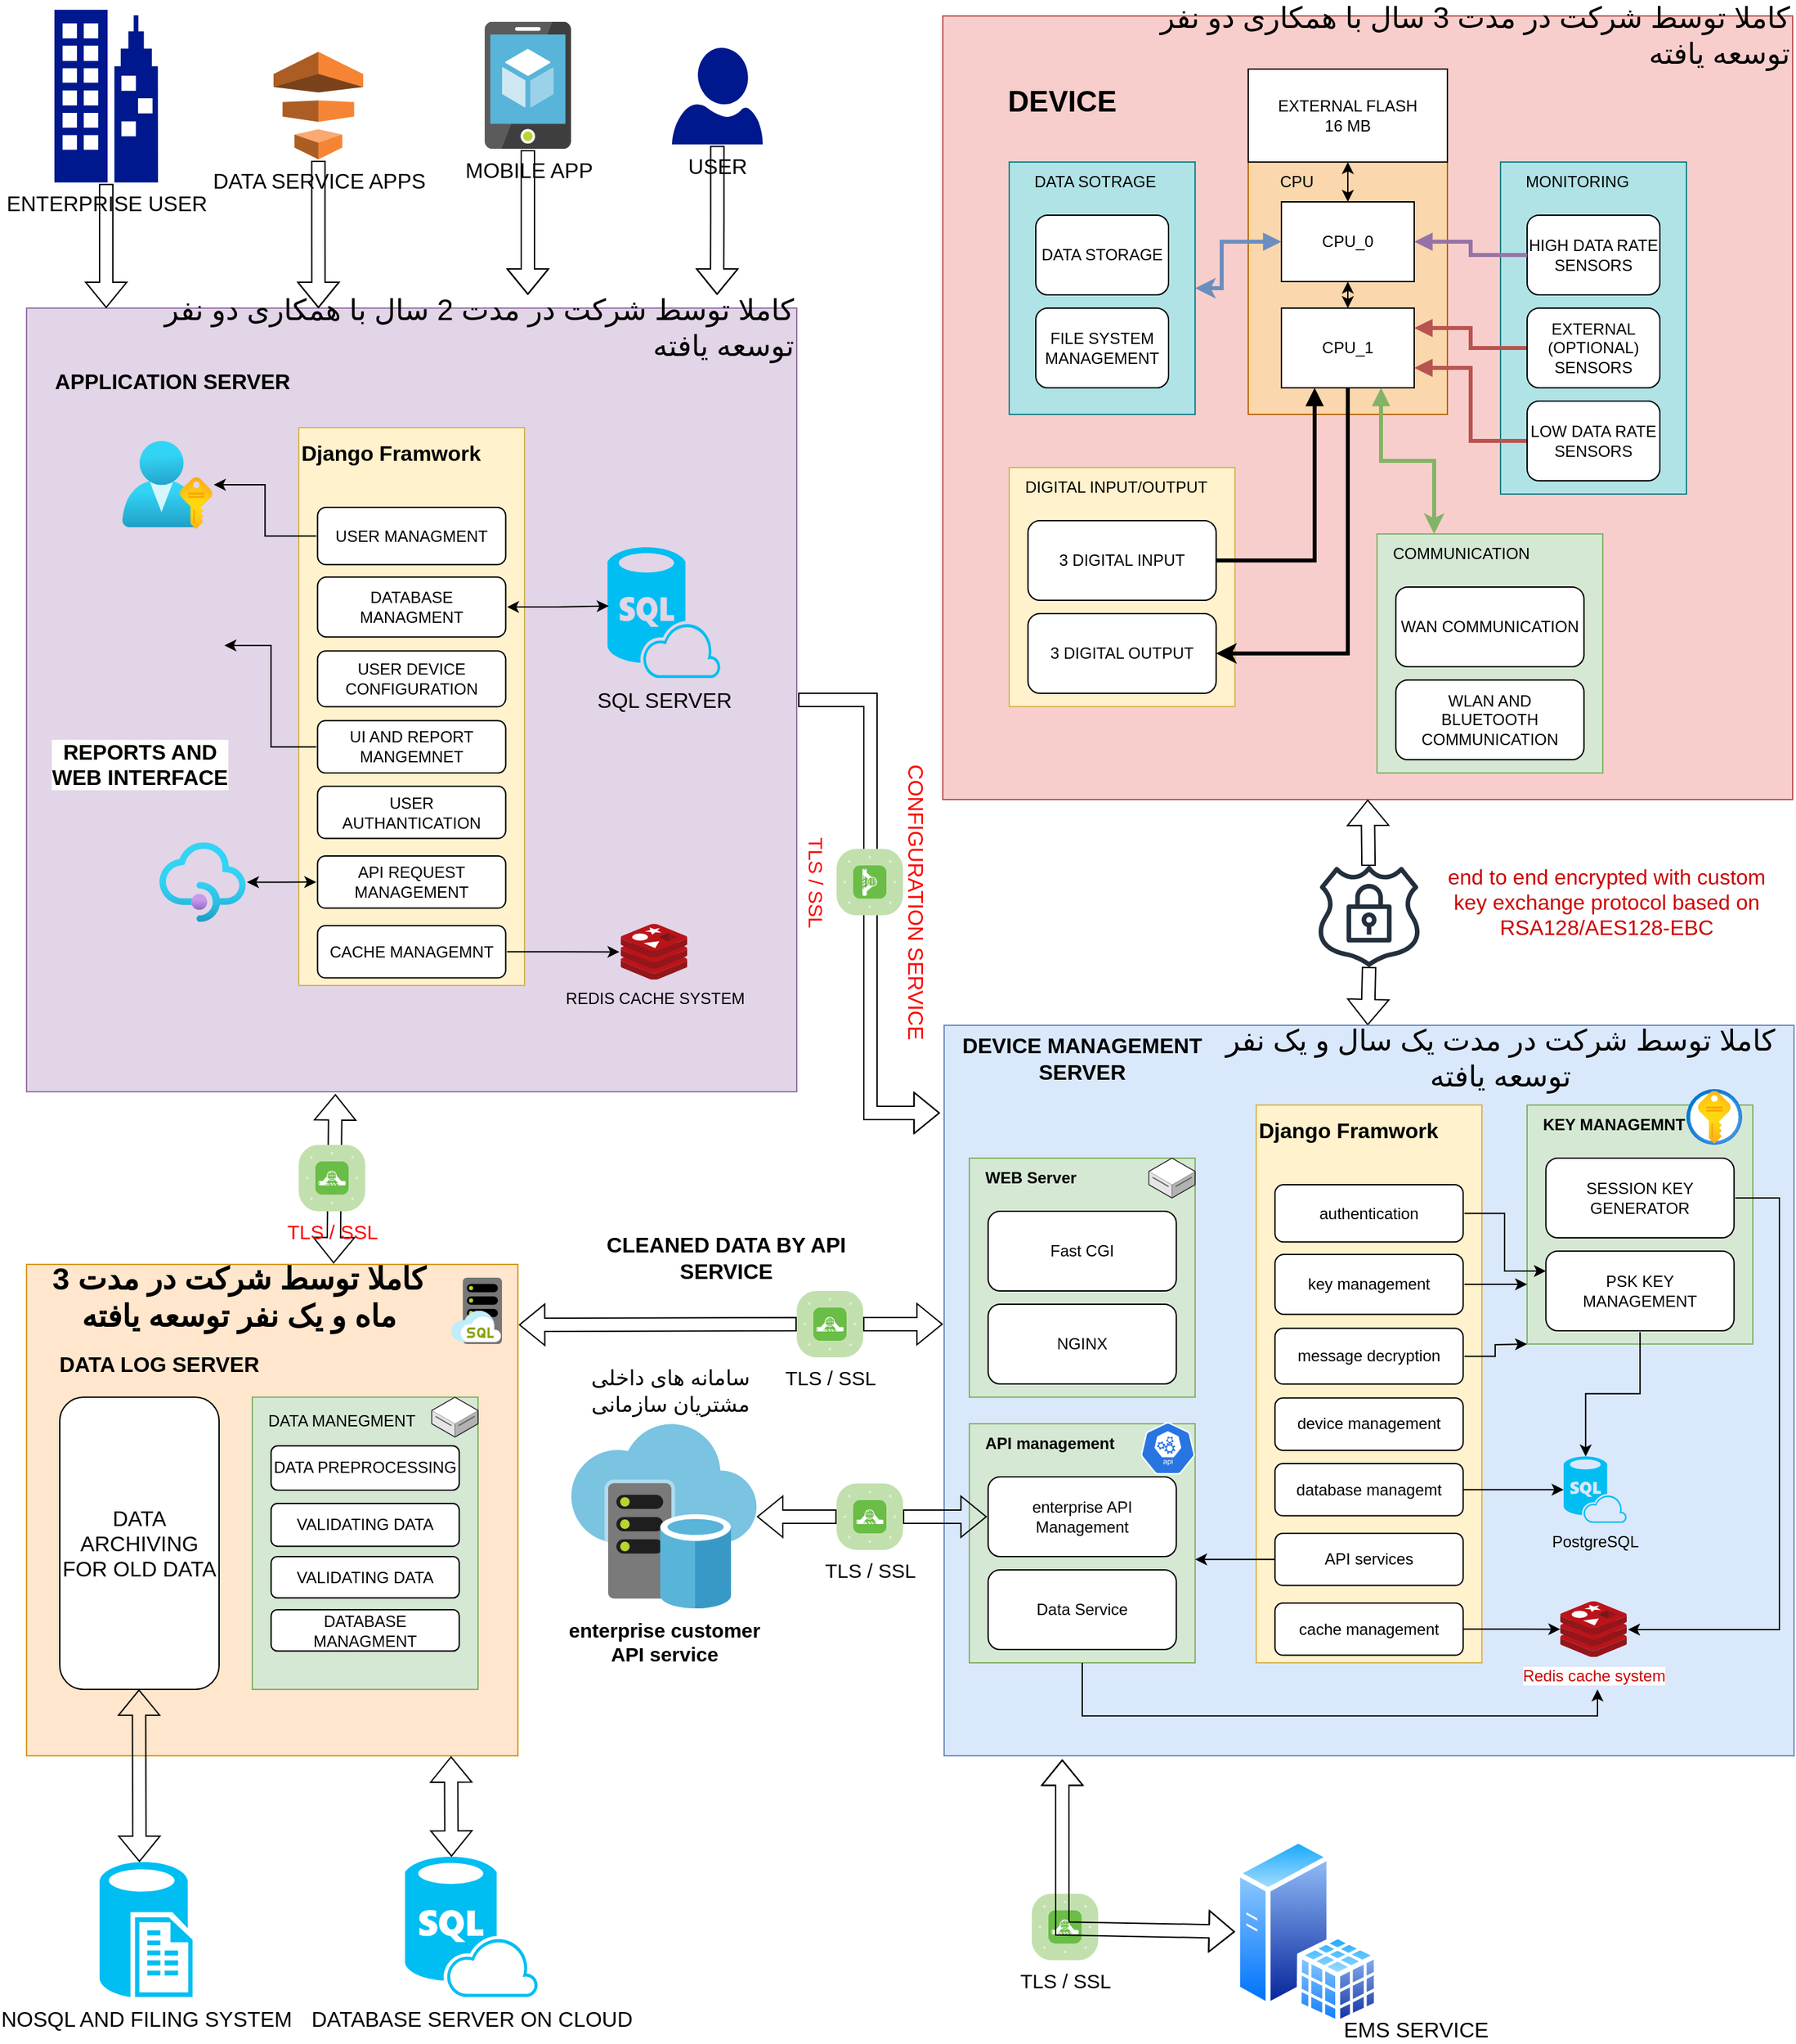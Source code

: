 <mxfile version="20.2.8" type="github">
  <diagram id="DA9injmPz5gYIz-tdfSx" name="hardweare_overall_diagram">
    <mxGraphModel dx="2026" dy="630" grid="1" gridSize="10" guides="1" tooltips="1" connect="1" arrows="1" fold="1" page="1" pageScale="1" pageWidth="850" pageHeight="1100" math="0" shadow="0">
      <root>
        <mxCell id="0" />
        <mxCell id="1" parent="0" />
        <mxCell id="OmCJdY4qoT6l-CiM3UKr-3" value="" style="rounded=0;whiteSpace=wrap;html=1;fillColor=#f8cecc;strokeColor=#b85450;" parent="1" vertex="1">
          <mxGeometry x="120" y="150" width="640" height="590" as="geometry" />
        </mxCell>
        <mxCell id="H9R15JqGRCV7nAU2df1A-18" value="" style="group;fillColor=#d5e8d4;strokeColor=#82b366;" parent="1" vertex="1" connectable="0">
          <mxGeometry x="447" y="540" width="170" height="180" as="geometry" />
        </mxCell>
        <mxCell id="H9R15JqGRCV7nAU2df1A-19" value="" style="rounded=0;whiteSpace=wrap;html=1;fillColor=#d5e8d4;strokeColor=#82b366;" parent="H9R15JqGRCV7nAU2df1A-18" vertex="1">
          <mxGeometry width="170" height="180" as="geometry" />
        </mxCell>
        <mxCell id="H9R15JqGRCV7nAU2df1A-20" value="&lt;div&gt;WLAN AND &lt;br&gt;&lt;/div&gt;&lt;div&gt;BLUETOOTH&lt;/div&gt;&lt;div&gt;COMMUNICATION&lt;br&gt;&lt;/div&gt;" style="rounded=1;whiteSpace=wrap;html=1;" parent="H9R15JqGRCV7nAU2df1A-18" vertex="1">
          <mxGeometry x="14.167" y="110" width="141.667" height="60" as="geometry" />
        </mxCell>
        <mxCell id="H9R15JqGRCV7nAU2df1A-21" value="WAN COMMUNICATION" style="rounded=1;whiteSpace=wrap;html=1;" parent="H9R15JqGRCV7nAU2df1A-18" vertex="1">
          <mxGeometry x="14.167" y="40" width="141.667" height="60" as="geometry" />
        </mxCell>
        <mxCell id="H9R15JqGRCV7nAU2df1A-22" value="COMMUNICATION" style="text;html=1;strokeColor=none;fillColor=none;align=left;verticalAlign=middle;whiteSpace=wrap;rounded=0;" parent="H9R15JqGRCV7nAU2df1A-18" vertex="1">
          <mxGeometry x="9.917" width="85" height="30" as="geometry" />
        </mxCell>
        <mxCell id="H9R15JqGRCV7nAU2df1A-2" value="" style="rounded=0;whiteSpace=wrap;html=1;fillColor=#fad7ac;strokeColor=#b46504;" parent="1" vertex="1">
          <mxGeometry x="350" y="260" width="150" height="190" as="geometry" />
        </mxCell>
        <mxCell id="H9R15JqGRCV7nAU2df1A-3" value="CPU_1" style="rounded=0;whiteSpace=wrap;html=1;" parent="1" vertex="1">
          <mxGeometry x="375" y="370" width="100" height="60" as="geometry" />
        </mxCell>
        <mxCell id="H9R15JqGRCV7nAU2df1A-50" style="edgeStyle=orthogonalEdgeStyle;rounded=0;orthogonalLoop=1;jettySize=auto;html=1;exitX=0.5;exitY=1;exitDx=0;exitDy=0;entryX=0.5;entryY=0;entryDx=0;entryDy=0;startArrow=classic;startFill=1;endArrow=classic;endFill=1;strokeWidth=1;" parent="1" source="H9R15JqGRCV7nAU2df1A-4" target="H9R15JqGRCV7nAU2df1A-3" edge="1">
          <mxGeometry relative="1" as="geometry" />
        </mxCell>
        <mxCell id="H9R15JqGRCV7nAU2df1A-4" value="CPU_0" style="rounded=0;whiteSpace=wrap;html=1;" parent="1" vertex="1">
          <mxGeometry x="375" y="290" width="100" height="60" as="geometry" />
        </mxCell>
        <mxCell id="H9R15JqGRCV7nAU2df1A-5" style="edgeStyle=orthogonalEdgeStyle;rounded=0;orthogonalLoop=1;jettySize=auto;html=1;exitX=0.5;exitY=1;exitDx=0;exitDy=0;" parent="1" source="H9R15JqGRCV7nAU2df1A-2" target="H9R15JqGRCV7nAU2df1A-2" edge="1">
          <mxGeometry relative="1" as="geometry" />
        </mxCell>
        <mxCell id="H9R15JqGRCV7nAU2df1A-6" style="edgeStyle=orthogonalEdgeStyle;rounded=0;orthogonalLoop=1;jettySize=auto;html=1;exitX=0.5;exitY=1;exitDx=0;exitDy=0;" parent="1" source="H9R15JqGRCV7nAU2df1A-2" target="H9R15JqGRCV7nAU2df1A-2" edge="1">
          <mxGeometry relative="1" as="geometry" />
        </mxCell>
        <mxCell id="H9R15JqGRCV7nAU2df1A-9" value="&lt;div align=&quot;left&quot;&gt;CPU&lt;/div&gt;" style="text;html=1;strokeColor=none;fillColor=none;align=left;verticalAlign=middle;whiteSpace=wrap;rounded=0;" parent="1" vertex="1">
          <mxGeometry x="372" y="260" width="60" height="30" as="geometry" />
        </mxCell>
        <mxCell id="H9R15JqGRCV7nAU2df1A-24" style="edgeStyle=orthogonalEdgeStyle;rounded=0;orthogonalLoop=1;jettySize=auto;html=1;entryX=0.75;entryY=1;entryDx=0;entryDy=0;fillColor=#d5e8d4;strokeColor=#82b366;endArrow=block;endFill=1;strokeWidth=3;startArrow=classic;startFill=1;" parent="1" source="H9R15JqGRCV7nAU2df1A-19" target="H9R15JqGRCV7nAU2df1A-3" edge="1">
          <mxGeometry relative="1" as="geometry">
            <Array as="points">
              <mxPoint x="490" y="485" />
              <mxPoint x="450" y="485" />
            </Array>
          </mxGeometry>
        </mxCell>
        <mxCell id="H9R15JqGRCV7nAU2df1A-10" value="" style="rounded=0;whiteSpace=wrap;html=1;fillColor=#b0e3e6;strokeColor=#0e8088;" parent="1" vertex="1">
          <mxGeometry x="540" y="260" width="140" height="250" as="geometry" />
        </mxCell>
        <mxCell id="H9R15JqGRCV7nAU2df1A-35" style="edgeStyle=orthogonalEdgeStyle;rounded=0;orthogonalLoop=1;jettySize=auto;html=1;exitX=0;exitY=0.5;exitDx=0;exitDy=0;entryX=1;entryY=0.75;entryDx=0;entryDy=0;endArrow=block;endFill=1;strokeWidth=3;fillColor=#f8cecc;strokeColor=#b85450;" parent="1" source="H9R15JqGRCV7nAU2df1A-11" target="H9R15JqGRCV7nAU2df1A-3" edge="1">
          <mxGeometry relative="1" as="geometry" />
        </mxCell>
        <mxCell id="H9R15JqGRCV7nAU2df1A-11" value="&lt;div&gt;LOW DATA RATE&lt;/div&gt;&lt;div&gt;SENSORS&lt;br&gt;&lt;/div&gt;" style="rounded=1;whiteSpace=wrap;html=1;" parent="1" vertex="1">
          <mxGeometry x="560" y="440" width="100" height="60" as="geometry" />
        </mxCell>
        <mxCell id="H9R15JqGRCV7nAU2df1A-12" value="&lt;div&gt;HIGH DATA RATE &lt;br&gt;&lt;/div&gt;&lt;div&gt;SENSORS&lt;br&gt;&lt;/div&gt;" style="rounded=1;whiteSpace=wrap;html=1;" parent="1" vertex="1">
          <mxGeometry x="560" y="300" width="100" height="60" as="geometry" />
        </mxCell>
        <mxCell id="H9R15JqGRCV7nAU2df1A-13" value="&lt;div align=&quot;left&quot;&gt;MONITORING&lt;/div&gt;" style="text;html=1;strokeColor=none;fillColor=none;align=left;verticalAlign=middle;whiteSpace=wrap;rounded=0;" parent="1" vertex="1">
          <mxGeometry x="557" y="260" width="60" height="30" as="geometry" />
        </mxCell>
        <mxCell id="H9R15JqGRCV7nAU2df1A-14" style="edgeStyle=orthogonalEdgeStyle;rounded=0;orthogonalLoop=1;jettySize=auto;html=1;exitX=0;exitY=0.5;exitDx=0;exitDy=0;entryX=1;entryY=0.5;entryDx=0;entryDy=0;fillColor=#e1d5e7;strokeColor=#9673a6;endArrow=block;endFill=1;strokeWidth=3;" parent="1" source="H9R15JqGRCV7nAU2df1A-12" target="H9R15JqGRCV7nAU2df1A-4" edge="1">
          <mxGeometry relative="1" as="geometry" />
        </mxCell>
        <mxCell id="H9R15JqGRCV7nAU2df1A-32" style="edgeStyle=orthogonalEdgeStyle;rounded=0;orthogonalLoop=1;jettySize=auto;html=1;entryX=0;entryY=0.5;entryDx=0;entryDy=0;endArrow=block;endFill=1;strokeWidth=3;fillColor=#dae8fc;strokeColor=#6c8ebf;startArrow=classic;startFill=1;" parent="1" source="H9R15JqGRCV7nAU2df1A-28" target="H9R15JqGRCV7nAU2df1A-4" edge="1">
          <mxGeometry relative="1" as="geometry">
            <Array as="points">
              <mxPoint x="330" y="355" />
              <mxPoint x="330" y="320" />
            </Array>
          </mxGeometry>
        </mxCell>
        <mxCell id="H9R15JqGRCV7nAU2df1A-28" value="" style="rounded=0;whiteSpace=wrap;html=1;fillColor=#b0e3e6;strokeColor=#0e8088;" parent="1" vertex="1">
          <mxGeometry x="170" y="260" width="140" height="190" as="geometry" />
        </mxCell>
        <mxCell id="H9R15JqGRCV7nAU2df1A-29" value="FILE SYSTEM MANAGEMENT" style="rounded=1;whiteSpace=wrap;html=1;" parent="1" vertex="1">
          <mxGeometry x="190" y="370" width="100" height="60" as="geometry" />
        </mxCell>
        <mxCell id="H9R15JqGRCV7nAU2df1A-30" value="DATA STORAGE" style="rounded=1;whiteSpace=wrap;html=1;" parent="1" vertex="1">
          <mxGeometry x="190" y="300" width="100" height="60" as="geometry" />
        </mxCell>
        <mxCell id="H9R15JqGRCV7nAU2df1A-31" value="&lt;div align=&quot;left&quot;&gt;DATA SOTRAGE&lt;br&gt;&lt;/div&gt;" style="text;html=1;strokeColor=none;fillColor=none;align=left;verticalAlign=middle;whiteSpace=wrap;rounded=0;" parent="1" vertex="1">
          <mxGeometry x="187" y="260" width="103" height="30" as="geometry" />
        </mxCell>
        <mxCell id="H9R15JqGRCV7nAU2df1A-36" style="edgeStyle=orthogonalEdgeStyle;rounded=0;orthogonalLoop=1;jettySize=auto;html=1;exitX=0;exitY=0.5;exitDx=0;exitDy=0;entryX=1;entryY=0.25;entryDx=0;entryDy=0;endArrow=block;endFill=1;strokeWidth=3;fillColor=#f8cecc;strokeColor=#b85450;" parent="1" source="H9R15JqGRCV7nAU2df1A-33" target="H9R15JqGRCV7nAU2df1A-3" edge="1">
          <mxGeometry relative="1" as="geometry" />
        </mxCell>
        <mxCell id="H9R15JqGRCV7nAU2df1A-33" value="&lt;div&gt;EXTERNAL&lt;/div&gt;&lt;div&gt;(OPTIONAL)&lt;/div&gt;&lt;div&gt;SENSORS&lt;br&gt;&lt;/div&gt;" style="rounded=1;whiteSpace=wrap;html=1;" parent="1" vertex="1">
          <mxGeometry x="560" y="370" width="100" height="60" as="geometry" />
        </mxCell>
        <mxCell id="H9R15JqGRCV7nAU2df1A-41" value="" style="group;fillColor=#d5e8d4;strokeColor=#82b366;" parent="1" vertex="1" connectable="0">
          <mxGeometry x="170" y="490" width="170" height="180" as="geometry" />
        </mxCell>
        <mxCell id="H9R15JqGRCV7nAU2df1A-42" value="" style="rounded=0;whiteSpace=wrap;html=1;fillColor=#fff2cc;strokeColor=#d6b656;" parent="H9R15JqGRCV7nAU2df1A-41" vertex="1">
          <mxGeometry width="170" height="180" as="geometry" />
        </mxCell>
        <mxCell id="H9R15JqGRCV7nAU2df1A-43" value="3 DIGITAL OUTPUT" style="rounded=1;whiteSpace=wrap;html=1;" parent="H9R15JqGRCV7nAU2df1A-41" vertex="1">
          <mxGeometry x="14.167" y="110" width="141.667" height="60" as="geometry" />
        </mxCell>
        <mxCell id="H9R15JqGRCV7nAU2df1A-44" value="3 DIGITAL INPUT" style="rounded=1;whiteSpace=wrap;html=1;" parent="H9R15JqGRCV7nAU2df1A-41" vertex="1">
          <mxGeometry x="14.167" y="40" width="141.667" height="60" as="geometry" />
        </mxCell>
        <mxCell id="H9R15JqGRCV7nAU2df1A-45" value="DIGITAL INPUT/OUTPUT" style="text;html=1;strokeColor=none;fillColor=none;align=left;verticalAlign=middle;whiteSpace=wrap;rounded=0;" parent="H9R15JqGRCV7nAU2df1A-41" vertex="1">
          <mxGeometry x="9.92" width="150.08" height="30" as="geometry" />
        </mxCell>
        <mxCell id="H9R15JqGRCV7nAU2df1A-47" style="edgeStyle=orthogonalEdgeStyle;rounded=0;orthogonalLoop=1;jettySize=auto;html=1;exitX=1;exitY=0.5;exitDx=0;exitDy=0;entryX=0.25;entryY=1;entryDx=0;entryDy=0;startArrow=none;startFill=0;endArrow=block;endFill=1;strokeWidth=3;" parent="1" source="H9R15JqGRCV7nAU2df1A-44" target="H9R15JqGRCV7nAU2df1A-3" edge="1">
          <mxGeometry relative="1" as="geometry" />
        </mxCell>
        <mxCell id="H9R15JqGRCV7nAU2df1A-49" style="edgeStyle=orthogonalEdgeStyle;rounded=0;orthogonalLoop=1;jettySize=auto;html=1;startArrow=classic;startFill=1;endArrow=none;endFill=0;strokeWidth=3;" parent="1" source="H9R15JqGRCV7nAU2df1A-43" target="H9R15JqGRCV7nAU2df1A-3" edge="1">
          <mxGeometry relative="1" as="geometry" />
        </mxCell>
        <mxCell id="OmCJdY4qoT6l-CiM3UKr-1" value="&lt;div&gt;EXTERNAL FLASH&lt;/div&gt;&lt;div&gt;16 MB&lt;br&gt;&lt;/div&gt;" style="rounded=0;whiteSpace=wrap;html=1;" parent="1" vertex="1">
          <mxGeometry x="350" y="190" width="150" height="70" as="geometry" />
        </mxCell>
        <mxCell id="OmCJdY4qoT6l-CiM3UKr-2" value="" style="endArrow=classic;startArrow=classic;html=1;rounded=0;" parent="1" source="H9R15JqGRCV7nAU2df1A-4" target="OmCJdY4qoT6l-CiM3UKr-1" edge="1">
          <mxGeometry width="50" height="50" relative="1" as="geometry">
            <mxPoint x="400" y="380" as="sourcePoint" />
            <mxPoint x="450" y="330" as="targetPoint" />
          </mxGeometry>
        </mxCell>
        <mxCell id="OmCJdY4qoT6l-CiM3UKr-4" value="&lt;font style=&quot;font-size: 22px;&quot;&gt;&lt;b&gt;DEVICE&lt;/b&gt;&lt;/font&gt;" style="text;html=1;strokeColor=none;fillColor=none;align=center;verticalAlign=middle;whiteSpace=wrap;rounded=0;" parent="1" vertex="1">
          <mxGeometry x="180" y="200" width="60" height="30" as="geometry" />
        </mxCell>
        <mxCell id="OmCJdY4qoT6l-CiM3UKr-5" value="&lt;div align=&quot;right&quot;&gt;کاملا توسط شرکت در مدت 3 سال با همکاری دو نفر توسعه یافته&lt;br&gt;&lt;/div&gt;" style="text;html=1;strokeColor=none;fillColor=none;align=right;verticalAlign=middle;whiteSpace=wrap;rounded=0;fontSize=22;" parent="1" vertex="1">
          <mxGeometry x="220" y="150" width="540" height="30" as="geometry" />
        </mxCell>
        <mxCell id="xMOrm1WXgKgzaWiG3uET-1" value="" style="shape=flexArrow;endArrow=classic;startArrow=none;html=1;rounded=0;entryX=0.5;entryY=1;entryDx=0;entryDy=0;" edge="1" parent="1" source="xMOrm1WXgKgzaWiG3uET-2" target="OmCJdY4qoT6l-CiM3UKr-3">
          <mxGeometry width="100" height="100" relative="1" as="geometry">
            <mxPoint x="440" y="880" as="sourcePoint" />
            <mxPoint x="500" y="740" as="targetPoint" />
          </mxGeometry>
        </mxCell>
        <mxCell id="xMOrm1WXgKgzaWiG3uET-2" value="" style="sketch=0;outlineConnect=0;fontColor=#232F3E;gradientColor=none;fillColor=#232F3D;strokeColor=none;dashed=0;verticalLabelPosition=bottom;verticalAlign=top;align=center;html=1;fontSize=12;fontStyle=0;aspect=fixed;pointerEvents=1;shape=mxgraph.aws4.ssl_padlock;" vertex="1" parent="1">
          <mxGeometry x="402" y="790" width="78" height="76" as="geometry" />
        </mxCell>
        <mxCell id="xMOrm1WXgKgzaWiG3uET-3" value="" style="shape=flexArrow;endArrow=none;startArrow=classic;html=1;rounded=0;entryX=0.5;entryY=1;entryDx=0;entryDy=0;" edge="1" parent="1" target="xMOrm1WXgKgzaWiG3uET-2">
          <mxGeometry width="100" height="100" relative="1" as="geometry">
            <mxPoint x="440" y="910" as="sourcePoint" />
            <mxPoint x="440" y="740" as="targetPoint" />
          </mxGeometry>
        </mxCell>
        <mxCell id="xMOrm1WXgKgzaWiG3uET-4" value="end to end encrypted with custom key exchange protocol based on RSA128/AES128-EBC" style="text;html=1;strokeColor=none;fillColor=none;align=center;verticalAlign=middle;whiteSpace=wrap;rounded=0;fontSize=16;fontColor=#CC0000;" vertex="1" parent="1">
          <mxGeometry x="490" y="802.15" width="260" height="30" as="geometry" />
        </mxCell>
        <mxCell id="xMOrm1WXgKgzaWiG3uET-6" value="cache redis" style="rounded=0;whiteSpace=wrap;html=1;fillColor=#dae8fc;strokeColor=#6c8ebf;" vertex="1" parent="1">
          <mxGeometry x="121" y="910" width="640" height="550" as="geometry" />
        </mxCell>
        <mxCell id="xMOrm1WXgKgzaWiG3uET-7" value="" style="group;fillColor=#d5e8d4;strokeColor=#82b366;" vertex="1" connectable="0" parent="1">
          <mxGeometry x="140" y="1010" width="170" height="180" as="geometry" />
        </mxCell>
        <mxCell id="xMOrm1WXgKgzaWiG3uET-9" value="NGINX" style="rounded=1;whiteSpace=wrap;html=1;" vertex="1" parent="xMOrm1WXgKgzaWiG3uET-7">
          <mxGeometry x="14.167" y="110" width="141.667" height="60" as="geometry" />
        </mxCell>
        <mxCell id="xMOrm1WXgKgzaWiG3uET-10" value="Fast CGI" style="rounded=1;whiteSpace=wrap;html=1;" vertex="1" parent="xMOrm1WXgKgzaWiG3uET-7">
          <mxGeometry x="14.167" y="40" width="141.667" height="60" as="geometry" />
        </mxCell>
        <mxCell id="xMOrm1WXgKgzaWiG3uET-11" value="&lt;div&gt;&lt;b&gt;WEB Server&lt;/b&gt;&lt;/div&gt;" style="text;html=1;strokeColor=none;fillColor=none;align=left;verticalAlign=middle;whiteSpace=wrap;rounded=0;" vertex="1" parent="xMOrm1WXgKgzaWiG3uET-7">
          <mxGeometry x="9.917" width="85" height="30" as="geometry" />
        </mxCell>
        <mxCell id="xMOrm1WXgKgzaWiG3uET-14" value="" style="verticalLabelPosition=bottom;html=1;verticalAlign=top;strokeWidth=1;align=center;outlineConnect=0;dashed=0;outlineConnect=0;shape=mxgraph.aws3d.dataServer;strokeColor=#5E5E5E;aspect=fixed;fontSize=12;fontColor=#CC0000;" vertex="1" parent="xMOrm1WXgKgzaWiG3uET-7">
          <mxGeometry x="135.19" width="34.81" height="30" as="geometry" />
        </mxCell>
        <mxCell id="xMOrm1WXgKgzaWiG3uET-18" value="" style="group;fillColor=#fff2cc;strokeColor=#d6b656;" vertex="1" connectable="0" parent="1">
          <mxGeometry x="356" y="970" width="170" height="420" as="geometry" />
        </mxCell>
        <mxCell id="xMOrm1WXgKgzaWiG3uET-19" value="message decryption" style="rounded=1;whiteSpace=wrap;html=1;" vertex="1" parent="xMOrm1WXgKgzaWiG3uET-18">
          <mxGeometry x="14.16" y="168.15" width="141.67" height="42" as="geometry" />
        </mxCell>
        <mxCell id="xMOrm1WXgKgzaWiG3uET-20" value="authentication " style="rounded=1;whiteSpace=wrap;html=1;" vertex="1" parent="xMOrm1WXgKgzaWiG3uET-18">
          <mxGeometry x="14.16" y="60" width="141.67" height="43.166" as="geometry" />
        </mxCell>
        <mxCell id="xMOrm1WXgKgzaWiG3uET-21" value="&lt;font style=&quot;font-size: 16px;&quot;&gt;&lt;b&gt;Django Framwork&lt;/b&gt;&lt;/font&gt;" style="text;html=1;strokeColor=none;fillColor=none;align=left;verticalAlign=middle;whiteSpace=wrap;rounded=0;" vertex="1" parent="xMOrm1WXgKgzaWiG3uET-18">
          <mxGeometry y="-16.33" width="150.08" height="70" as="geometry" />
        </mxCell>
        <mxCell id="xMOrm1WXgKgzaWiG3uET-23" value="" style="shape=image;html=1;verticalAlign=top;verticalLabelPosition=bottom;labelBackgroundColor=#ffffff;imageAspect=0;aspect=fixed;image=https://cdn2.iconfinder.com/data/icons/boxicons-logos/24/bxl-django-128.png;fontSize=12;fontColor=#CC0000;" vertex="1" parent="xMOrm1WXgKgzaWiG3uET-18">
          <mxGeometry x="140" y="4.667" width="28" height="28" as="geometry" />
        </mxCell>
        <mxCell id="xMOrm1WXgKgzaWiG3uET-24" value="key management" style="rounded=1;whiteSpace=wrap;html=1;" vertex="1" parent="xMOrm1WXgKgzaWiG3uET-18">
          <mxGeometry x="14.16" y="112.5" width="141.67" height="45.129" as="geometry" />
        </mxCell>
        <mxCell id="xMOrm1WXgKgzaWiG3uET-25" value="device management" style="rounded=1;whiteSpace=wrap;html=1;" vertex="1" parent="xMOrm1WXgKgzaWiG3uET-18">
          <mxGeometry x="14.16" y="220.65" width="141.67" height="39.291" as="geometry" />
        </mxCell>
        <mxCell id="xMOrm1WXgKgzaWiG3uET-26" value="database managemt" style="rounded=1;whiteSpace=wrap;html=1;" vertex="1" parent="xMOrm1WXgKgzaWiG3uET-18">
          <mxGeometry x="14.16" y="270" width="141.67" height="39.291" as="geometry" />
        </mxCell>
        <mxCell id="xMOrm1WXgKgzaWiG3uET-27" value="API services" style="rounded=1;whiteSpace=wrap;html=1;" vertex="1" parent="xMOrm1WXgKgzaWiG3uET-18">
          <mxGeometry x="14.16" y="322.5" width="141.67" height="39.291" as="geometry" />
        </mxCell>
        <mxCell id="xMOrm1WXgKgzaWiG3uET-28" value="cache management" style="rounded=1;whiteSpace=wrap;html=1;" vertex="1" parent="xMOrm1WXgKgzaWiG3uET-18">
          <mxGeometry x="14.16" y="375" width="141.67" height="39.291" as="geometry" />
        </mxCell>
        <mxCell id="xMOrm1WXgKgzaWiG3uET-29" value="&lt;span style=&quot;background-color: transparent;&quot;&gt;Redis cache system&lt;br&gt;&lt;/span&gt;" style="sketch=0;aspect=fixed;html=1;points=[];align=center;image;fontSize=12;image=img/lib/mscae/Cache_Redis_Product.svg;fontColor=#CC0000;" vertex="1" parent="1">
          <mxGeometry x="585" y="1343.65" width="50" height="42" as="geometry" />
        </mxCell>
        <mxCell id="xMOrm1WXgKgzaWiG3uET-30" style="edgeStyle=orthogonalEdgeStyle;rounded=0;orthogonalLoop=1;jettySize=auto;html=1;fontSize=12;fontColor=#000000;" edge="1" parent="1" source="xMOrm1WXgKgzaWiG3uET-28" target="xMOrm1WXgKgzaWiG3uET-29">
          <mxGeometry relative="1" as="geometry" />
        </mxCell>
        <mxCell id="xMOrm1WXgKgzaWiG3uET-31" value="PostgreSQL" style="verticalLabelPosition=bottom;html=1;verticalAlign=top;align=center;strokeColor=none;fillColor=#00BEF2;shape=mxgraph.azure.sql_database_sql_azure;labelBackgroundColor=none;fontSize=12;fontColor=#000000;" vertex="1" parent="1">
          <mxGeometry x="587.5" y="1234.65" width="47.5" height="50" as="geometry" />
        </mxCell>
        <mxCell id="xMOrm1WXgKgzaWiG3uET-32" style="edgeStyle=orthogonalEdgeStyle;rounded=0;orthogonalLoop=1;jettySize=auto;html=1;entryX=0;entryY=0.5;entryDx=0;entryDy=0;entryPerimeter=0;fontSize=12;fontColor=#000000;" edge="1" parent="1" source="xMOrm1WXgKgzaWiG3uET-26" target="xMOrm1WXgKgzaWiG3uET-31">
          <mxGeometry relative="1" as="geometry" />
        </mxCell>
        <mxCell id="xMOrm1WXgKgzaWiG3uET-33" value="" style="group;fillColor=#d5e8d4;strokeColor=#82b366;" vertex="1" connectable="0" parent="1">
          <mxGeometry x="140" y="1210" width="170" height="180" as="geometry" />
        </mxCell>
        <mxCell id="xMOrm1WXgKgzaWiG3uET-34" value="Data Service" style="rounded=1;whiteSpace=wrap;html=1;" vertex="1" parent="xMOrm1WXgKgzaWiG3uET-33">
          <mxGeometry x="14.167" y="110" width="141.667" height="60" as="geometry" />
        </mxCell>
        <mxCell id="xMOrm1WXgKgzaWiG3uET-35" value="enterprise API Management" style="rounded=1;whiteSpace=wrap;html=1;" vertex="1" parent="xMOrm1WXgKgzaWiG3uET-33">
          <mxGeometry x="14.167" y="40" width="141.667" height="60" as="geometry" />
        </mxCell>
        <mxCell id="xMOrm1WXgKgzaWiG3uET-36" value="&lt;b&gt;API management&lt;/b&gt;" style="text;html=1;strokeColor=none;fillColor=none;align=left;verticalAlign=middle;whiteSpace=wrap;rounded=0;" vertex="1" parent="xMOrm1WXgKgzaWiG3uET-33">
          <mxGeometry x="9.92" width="110.08" height="30" as="geometry" />
        </mxCell>
        <mxCell id="xMOrm1WXgKgzaWiG3uET-39" value="" style="sketch=0;html=1;dashed=0;whitespace=wrap;fillColor=#2875E2;strokeColor=#ffffff;points=[[0.005,0.63,0],[0.1,0.2,0],[0.9,0.2,0],[0.5,0,0],[0.995,0.63,0],[0.72,0.99,0],[0.5,1,0],[0.28,0.99,0]];shape=mxgraph.kubernetes.icon;prIcon=api;labelBackgroundColor=none;fontSize=12;fontColor=#000000;" vertex="1" parent="xMOrm1WXgKgzaWiG3uET-33">
          <mxGeometry x="129" y="-3" width="41" height="43" as="geometry" />
        </mxCell>
        <mxCell id="xMOrm1WXgKgzaWiG3uET-43" style="edgeStyle=orthogonalEdgeStyle;rounded=0;orthogonalLoop=1;jettySize=auto;html=1;fontSize=12;fontColor=#000000;" edge="1" parent="1" source="xMOrm1WXgKgzaWiG3uET-27">
          <mxGeometry relative="1" as="geometry">
            <mxPoint x="310" y="1312.145" as="targetPoint" />
          </mxGeometry>
        </mxCell>
        <mxCell id="xMOrm1WXgKgzaWiG3uET-44" value="&lt;div&gt;&lt;font style=&quot;font-size: 15px;&quot;&gt;&lt;b&gt;enterprise customer&lt;/b&gt;&lt;/font&gt;&lt;/div&gt;&lt;div&gt;&lt;font style=&quot;font-size: 15px;&quot;&gt;&lt;b&gt;API service&lt;br&gt;&lt;/b&gt;&lt;/font&gt;&lt;/div&gt;" style="sketch=0;aspect=fixed;html=1;points=[];align=center;image;fontSize=12;image=img/lib/mscae/Virtual_Datacenter.svg;labelBackgroundColor=none;fontColor=#000000;" vertex="1" parent="1">
          <mxGeometry x="-160" y="1210" width="140" height="140" as="geometry" />
        </mxCell>
        <mxCell id="xMOrm1WXgKgzaWiG3uET-45" style="edgeStyle=orthogonalEdgeStyle;rounded=0;orthogonalLoop=1;jettySize=auto;html=1;entryX=1;entryY=0.5;entryDx=0;entryDy=0;entryPerimeter=0;fontSize=15;fontColor=#000000;strokeColor=default;startArrow=none;startFill=1;targetPerimeterSpacing=1;shape=flexArrow;" edge="1" parent="1" source="xMOrm1WXgKgzaWiG3uET-46" target="xMOrm1WXgKgzaWiG3uET-44">
          <mxGeometry relative="1" as="geometry" />
        </mxCell>
        <mxCell id="xMOrm1WXgKgzaWiG3uET-46" value="TLS / SSL" style="verticalLabelPosition=bottom;sketch=0;html=1;fillColor=#6ABD46;strokeColor=#ffffff;verticalAlign=top;align=center;points=[[0.085,0.085,0],[0.915,0.085,0],[0.915,0.915,0],[0.085,0.915,0],[0.25,0,0],[0.5,0,0],[0.75,0,0],[1,0.25,0],[1,0.5,0],[1,0.75,0],[0.75,1,0],[0.5,1,0],[0.25,1,0],[0,0.75,0],[0,0.5,0],[0,0.25,0]];pointerEvents=1;shape=mxgraph.cisco_safe.compositeIcon;bgIcon=mxgraph.cisco_safe.architecture.generic_appliance;resIcon=mxgraph.cisco_safe.architecture.tls_appliance;labelBackgroundColor=none;fontSize=15;fontColor=#000000;" vertex="1" parent="1">
          <mxGeometry x="40" y="1255" width="50" height="50" as="geometry" />
        </mxCell>
        <mxCell id="xMOrm1WXgKgzaWiG3uET-47" value="" style="edgeStyle=orthogonalEdgeStyle;rounded=0;orthogonalLoop=1;jettySize=auto;html=1;entryX=1;entryY=0.5;entryDx=0;entryDy=0;entryPerimeter=0;fontSize=15;fontColor=#000000;strokeColor=default;startArrow=classic;startFill=1;sourcePerimeterSpacing=1;shape=flexArrow;endArrow=none;" edge="1" parent="1" source="xMOrm1WXgKgzaWiG3uET-35" target="xMOrm1WXgKgzaWiG3uET-46">
          <mxGeometry relative="1" as="geometry">
            <mxPoint x="153.167" y="1280" as="sourcePoint" />
            <mxPoint x="-20" y="1280" as="targetPoint" />
          </mxGeometry>
        </mxCell>
        <mxCell id="xMOrm1WXgKgzaWiG3uET-48" value="" style="group;fillColor=#d5e8d4;strokeColor=#82b366;" vertex="1" connectable="0" parent="1">
          <mxGeometry x="560" y="970" width="170" height="180" as="geometry" />
        </mxCell>
        <mxCell id="xMOrm1WXgKgzaWiG3uET-49" value="PSK KEY MANAGEMENT" style="rounded=1;whiteSpace=wrap;html=1;" vertex="1" parent="xMOrm1WXgKgzaWiG3uET-48">
          <mxGeometry x="14.167" y="110" width="141.667" height="60" as="geometry" />
        </mxCell>
        <mxCell id="xMOrm1WXgKgzaWiG3uET-50" value="SESSION KEY GENERATOR" style="rounded=1;whiteSpace=wrap;html=1;" vertex="1" parent="xMOrm1WXgKgzaWiG3uET-48">
          <mxGeometry x="14.167" y="40" width="141.667" height="60" as="geometry" />
        </mxCell>
        <mxCell id="xMOrm1WXgKgzaWiG3uET-51" value="&lt;font style=&quot;font-size: 12px;&quot;&gt;&lt;b&gt;KEY MANAGEMNT&lt;/b&gt;&lt;/font&gt;" style="text;html=1;strokeColor=none;fillColor=none;align=left;verticalAlign=middle;whiteSpace=wrap;rounded=0;" vertex="1" parent="xMOrm1WXgKgzaWiG3uET-48">
          <mxGeometry x="10" width="120" height="30" as="geometry" />
        </mxCell>
        <mxCell id="xMOrm1WXgKgzaWiG3uET-53" value="" style="aspect=fixed;html=1;points=[];align=center;image;fontSize=12;image=img/lib/azure2/security/Key_Vaults.svg;labelBackgroundColor=none;fontColor=#000000;" vertex="1" parent="xMOrm1WXgKgzaWiG3uET-48">
          <mxGeometry x="120" y="-12" width="42" height="42" as="geometry" />
        </mxCell>
        <mxCell id="xMOrm1WXgKgzaWiG3uET-54" style="edgeStyle=orthogonalEdgeStyle;rounded=0;orthogonalLoop=1;jettySize=auto;html=1;strokeColor=default;fontSize=15;fontColor=#000000;startArrow=none;startFill=0;sourcePerimeterSpacing=1;targetPerimeterSpacing=1;" edge="1" parent="1" source="xMOrm1WXgKgzaWiG3uET-24">
          <mxGeometry relative="1" as="geometry">
            <mxPoint x="560" y="1105" as="targetPoint" />
          </mxGeometry>
        </mxCell>
        <mxCell id="xMOrm1WXgKgzaWiG3uET-55" style="edgeStyle=orthogonalEdgeStyle;rounded=0;orthogonalLoop=1;jettySize=auto;html=1;entryX=0.35;entryY=0;entryDx=0;entryDy=0;entryPerimeter=0;strokeColor=default;fontSize=15;fontColor=#000000;startArrow=none;startFill=0;sourcePerimeterSpacing=1;targetPerimeterSpacing=1;" edge="1" parent="1" source="xMOrm1WXgKgzaWiG3uET-49" target="xMOrm1WXgKgzaWiG3uET-31">
          <mxGeometry relative="1" as="geometry" />
        </mxCell>
        <mxCell id="xMOrm1WXgKgzaWiG3uET-56" style="edgeStyle=orthogonalEdgeStyle;rounded=0;orthogonalLoop=1;jettySize=auto;html=1;strokeColor=default;fontSize=15;fontColor=#000000;startArrow=none;startFill=0;sourcePerimeterSpacing=1;targetPerimeterSpacing=1;" edge="1" parent="1" source="xMOrm1WXgKgzaWiG3uET-50" target="xMOrm1WXgKgzaWiG3uET-29">
          <mxGeometry relative="1" as="geometry">
            <Array as="points">
              <mxPoint x="750" y="1040" />
              <mxPoint x="750" y="1365" />
            </Array>
          </mxGeometry>
        </mxCell>
        <mxCell id="xMOrm1WXgKgzaWiG3uET-58" value="&lt;b&gt;&lt;font style=&quot;font-size: 16px;&quot;&gt;DEVICE MANAGEMENT SERVER&lt;/font&gt;&lt;/b&gt;" style="text;html=1;strokeColor=none;fillColor=none;align=center;verticalAlign=middle;whiteSpace=wrap;rounded=0;" vertex="1" parent="1">
          <mxGeometry x="125" y="920" width="200" height="30" as="geometry" />
        </mxCell>
        <mxCell id="xMOrm1WXgKgzaWiG3uET-59" value="کاملا توسط شرکت در مدت یک سال و یک نفر توسعه یافته " style="text;html=1;strokeColor=none;fillColor=none;align=center;verticalAlign=middle;whiteSpace=wrap;rounded=0;fontSize=22;" vertex="1" parent="1">
          <mxGeometry x="320" y="920" width="440" height="30" as="geometry" />
        </mxCell>
        <mxCell id="xMOrm1WXgKgzaWiG3uET-60" style="edgeStyle=orthogonalEdgeStyle;rounded=0;orthogonalLoop=1;jettySize=auto;html=1;strokeColor=default;fontSize=16;fontColor=#000000;startArrow=none;startFill=0;sourcePerimeterSpacing=1;targetPerimeterSpacing=1;" edge="1" parent="1">
          <mxGeometry relative="1" as="geometry">
            <mxPoint x="225" y="1390" as="sourcePoint" />
            <mxPoint x="613" y="1410" as="targetPoint" />
            <Array as="points">
              <mxPoint x="225" y="1430" />
              <mxPoint x="613" y="1430" />
            </Array>
          </mxGeometry>
        </mxCell>
        <mxCell id="xMOrm1WXgKgzaWiG3uET-61" value="سامانه های داخلی مشتریان سازمانی" style="text;html=1;strokeColor=none;fillColor=none;align=center;verticalAlign=middle;whiteSpace=wrap;rounded=0;labelBackgroundColor=none;fontSize=16;fontColor=#000000;" vertex="1" parent="1">
          <mxGeometry x="-150" y="1170" width="130" height="30" as="geometry" />
        </mxCell>
        <mxCell id="xMOrm1WXgKgzaWiG3uET-62" style="edgeStyle=orthogonalEdgeStyle;rounded=0;orthogonalLoop=1;jettySize=auto;html=1;entryX=0;entryY=0.25;entryDx=0;entryDy=0;strokeColor=default;fontSize=12;fontColor=#000000;startArrow=none;startFill=0;sourcePerimeterSpacing=1;targetPerimeterSpacing=1;" edge="1" parent="1" source="xMOrm1WXgKgzaWiG3uET-20" target="xMOrm1WXgKgzaWiG3uET-49">
          <mxGeometry relative="1" as="geometry" />
        </mxCell>
        <mxCell id="xMOrm1WXgKgzaWiG3uET-63" style="edgeStyle=orthogonalEdgeStyle;rounded=0;orthogonalLoop=1;jettySize=auto;html=1;strokeColor=default;fontSize=12;fontColor=#000000;startArrow=none;startFill=0;sourcePerimeterSpacing=1;targetPerimeterSpacing=1;" edge="1" parent="1" source="xMOrm1WXgKgzaWiG3uET-19">
          <mxGeometry relative="1" as="geometry">
            <mxPoint x="560" y="1150" as="targetPoint" />
          </mxGeometry>
        </mxCell>
        <mxCell id="xMOrm1WXgKgzaWiG3uET-125" style="edgeStyle=orthogonalEdgeStyle;rounded=0;orthogonalLoop=1;jettySize=auto;html=1;entryX=-0.005;entryY=0.12;entryDx=0;entryDy=0;entryPerimeter=0;strokeColor=default;fontSize=16;fontColor=#FF0000;startArrow=none;startFill=0;endArrow=classic;endFill=1;sourcePerimeterSpacing=1;targetPerimeterSpacing=1;shape=flexArrow;" edge="1" parent="1" source="xMOrm1WXgKgzaWiG3uET-64" target="xMOrm1WXgKgzaWiG3uET-6">
          <mxGeometry relative="1" as="geometry" />
        </mxCell>
        <mxCell id="xMOrm1WXgKgzaWiG3uET-64" value="" style="rounded=0;whiteSpace=wrap;html=1;fillColor=#e1d5e7;strokeColor=#9673a6;" vertex="1" parent="1">
          <mxGeometry x="-570" y="370" width="580" height="590" as="geometry" />
        </mxCell>
        <mxCell id="xMOrm1WXgKgzaWiG3uET-65" value="" style="group;fillColor=#fff2cc;strokeColor=#d6b656;" vertex="1" connectable="0" parent="1">
          <mxGeometry x="-365" y="460" width="170" height="420" as="geometry" />
        </mxCell>
        <mxCell id="xMOrm1WXgKgzaWiG3uET-66" value="USER DEVICE CONFIGURATION " style="rounded=1;whiteSpace=wrap;html=1;" vertex="1" parent="xMOrm1WXgKgzaWiG3uET-65">
          <mxGeometry x="14.16" y="168.15" width="141.67" height="42" as="geometry" />
        </mxCell>
        <mxCell id="xMOrm1WXgKgzaWiG3uET-67" value="USER MANAGMENT" style="rounded=1;whiteSpace=wrap;html=1;" vertex="1" parent="xMOrm1WXgKgzaWiG3uET-65">
          <mxGeometry x="14.16" y="60" width="141.67" height="43.166" as="geometry" />
        </mxCell>
        <mxCell id="xMOrm1WXgKgzaWiG3uET-68" value="&lt;font style=&quot;font-size: 16px;&quot;&gt;&lt;b&gt;Django Framwork&lt;/b&gt;&lt;/font&gt;" style="text;html=1;strokeColor=none;fillColor=none;align=left;verticalAlign=middle;whiteSpace=wrap;rounded=0;" vertex="1" parent="xMOrm1WXgKgzaWiG3uET-65">
          <mxGeometry y="-16.33" width="150.08" height="70" as="geometry" />
        </mxCell>
        <mxCell id="xMOrm1WXgKgzaWiG3uET-69" value="" style="shape=image;html=1;verticalAlign=top;verticalLabelPosition=bottom;labelBackgroundColor=#ffffff;imageAspect=0;aspect=fixed;image=https://cdn2.iconfinder.com/data/icons/boxicons-logos/24/bxl-django-128.png;fontSize=12;fontColor=#CC0000;" vertex="1" parent="xMOrm1WXgKgzaWiG3uET-65">
          <mxGeometry x="140" y="4.667" width="28" height="28" as="geometry" />
        </mxCell>
        <mxCell id="xMOrm1WXgKgzaWiG3uET-70" value="DATABASE MANAGMENT" style="rounded=1;whiteSpace=wrap;html=1;" vertex="1" parent="xMOrm1WXgKgzaWiG3uET-65">
          <mxGeometry x="14.16" y="112.5" width="141.67" height="45.129" as="geometry" />
        </mxCell>
        <mxCell id="xMOrm1WXgKgzaWiG3uET-71" value="UI AND REPORT MANGEMNET" style="rounded=1;whiteSpace=wrap;html=1;" vertex="1" parent="xMOrm1WXgKgzaWiG3uET-65">
          <mxGeometry x="14.16" y="220.65" width="141.67" height="39.291" as="geometry" />
        </mxCell>
        <mxCell id="xMOrm1WXgKgzaWiG3uET-72" value="USER AUTHANTICATION" style="rounded=1;whiteSpace=wrap;html=1;" vertex="1" parent="xMOrm1WXgKgzaWiG3uET-65">
          <mxGeometry x="14.16" y="270" width="141.67" height="39.291" as="geometry" />
        </mxCell>
        <mxCell id="xMOrm1WXgKgzaWiG3uET-73" value="API REQUEST MANAGEMENT" style="rounded=1;whiteSpace=wrap;html=1;" vertex="1" parent="xMOrm1WXgKgzaWiG3uET-65">
          <mxGeometry x="14.16" y="322.5" width="141.67" height="39.291" as="geometry" />
        </mxCell>
        <mxCell id="xMOrm1WXgKgzaWiG3uET-74" value="CACHE MANAGEMNT" style="rounded=1;whiteSpace=wrap;html=1;" vertex="1" parent="xMOrm1WXgKgzaWiG3uET-65">
          <mxGeometry x="14.16" y="375" width="141.67" height="39.291" as="geometry" />
        </mxCell>
        <mxCell id="xMOrm1WXgKgzaWiG3uET-75" value="" style="whiteSpace=wrap;html=1;aspect=fixed;labelBackgroundColor=none;fontSize=12;fillColor=#ffe6cc;strokeColor=#d79b00;" vertex="1" parent="1">
          <mxGeometry x="-570" y="1090" width="370" height="370" as="geometry" />
        </mxCell>
        <mxCell id="xMOrm1WXgKgzaWiG3uET-76" value="&lt;b&gt;&lt;font style=&quot;font-size: 16px;&quot;&gt;DATA LOG SERVER&lt;br&gt;&lt;/font&gt;&lt;/b&gt;" style="text;html=1;strokeColor=none;fillColor=none;align=center;verticalAlign=middle;whiteSpace=wrap;rounded=0;" vertex="1" parent="1">
          <mxGeometry x="-570" y="1150" width="200" height="30" as="geometry" />
        </mxCell>
        <mxCell id="xMOrm1WXgKgzaWiG3uET-77" value="DATABASE SERVER ON CLOUD" style="verticalLabelPosition=bottom;html=1;verticalAlign=top;align=center;strokeColor=none;fillColor=#00BEF2;shape=mxgraph.azure.sql_database_sql_azure;labelBackgroundColor=none;fontSize=16;fontColor=#000000;" vertex="1" parent="1">
          <mxGeometry x="-285" y="1536" width="100" height="105.65" as="geometry" />
        </mxCell>
        <mxCell id="xMOrm1WXgKgzaWiG3uET-78" value="" style="shape=flexArrow;endArrow=classic;startArrow=none;html=1;rounded=0;strokeColor=default;fontSize=16;fontColor=#000000;targetPerimeterSpacing=1;exitX=1;exitY=0.5;exitDx=0;exitDy=0;exitPerimeter=0;" edge="1" parent="1" source="xMOrm1WXgKgzaWiG3uET-79">
          <mxGeometry width="100" height="100" relative="1" as="geometry">
            <mxPoint x="80" y="1130" as="sourcePoint" />
            <mxPoint x="120" y="1135" as="targetPoint" />
          </mxGeometry>
        </mxCell>
        <mxCell id="xMOrm1WXgKgzaWiG3uET-79" value="TLS / SSL" style="verticalLabelPosition=bottom;sketch=0;html=1;fillColor=#6ABD46;strokeColor=#ffffff;verticalAlign=top;align=center;points=[[0.085,0.085,0],[0.915,0.085,0],[0.915,0.915,0],[0.085,0.915,0],[0.25,0,0],[0.5,0,0],[0.75,0,0],[1,0.25,0],[1,0.5,0],[1,0.75,0],[0.75,1,0],[0.5,1,0],[0.25,1,0],[0,0.75,0],[0,0.5,0],[0,0.25,0]];pointerEvents=1;shape=mxgraph.cisco_safe.compositeIcon;bgIcon=mxgraph.cisco_safe.architecture.generic_appliance;resIcon=mxgraph.cisco_safe.architecture.tls_appliance;labelBackgroundColor=none;fontSize=15;fontColor=#000000;" vertex="1" parent="1">
          <mxGeometry x="10" y="1110" width="50" height="50" as="geometry" />
        </mxCell>
        <mxCell id="xMOrm1WXgKgzaWiG3uET-81" value="" style="shape=flexArrow;endArrow=none;startArrow=classic;html=1;rounded=0;strokeColor=default;fontSize=16;fontColor=#000000;sourcePerimeterSpacing=1;exitX=1.002;exitY=0.123;exitDx=0;exitDy=0;exitPerimeter=0;entryX=0;entryY=0.5;entryDx=0;entryDy=0;entryPerimeter=0;" edge="1" parent="1" source="xMOrm1WXgKgzaWiG3uET-75" target="xMOrm1WXgKgzaWiG3uET-79">
          <mxGeometry width="100" height="100" relative="1" as="geometry">
            <mxPoint x="-200" y="1130.33" as="sourcePoint" />
            <mxPoint x="122.28" y="1130" as="targetPoint" />
          </mxGeometry>
        </mxCell>
        <mxCell id="xMOrm1WXgKgzaWiG3uET-83" value="" style="shape=flexArrow;endArrow=classic;startArrow=classic;html=1;rounded=0;strokeColor=default;fontSize=16;fontColor=#000000;sourcePerimeterSpacing=1;targetPerimeterSpacing=1;entryX=0.864;entryY=1.001;entryDx=0;entryDy=0;entryPerimeter=0;exitX=0.35;exitY=0;exitDx=0;exitDy=0;exitPerimeter=0;" edge="1" parent="1" source="xMOrm1WXgKgzaWiG3uET-77" target="xMOrm1WXgKgzaWiG3uET-75">
          <mxGeometry width="100" height="100" relative="1" as="geometry">
            <mxPoint x="-50" y="1190" as="sourcePoint" />
            <mxPoint x="50" y="1090" as="targetPoint" />
          </mxGeometry>
        </mxCell>
        <mxCell id="xMOrm1WXgKgzaWiG3uET-85" value="" style="sketch=0;aspect=fixed;html=1;points=[];align=center;image;fontSize=12;image=img/lib/mscae/SQL_Managed_Instances.svg;labelBackgroundColor=none;fontColor=#000000;" vertex="1" parent="1">
          <mxGeometry x="-250" y="1100" width="38" height="50" as="geometry" />
        </mxCell>
        <mxCell id="xMOrm1WXgKgzaWiG3uET-86" value="" style="group;fillColor=#d5e8d4;strokeColor=#82b366;" vertex="1" connectable="0" parent="1">
          <mxGeometry x="-400" y="1190" width="170" height="220" as="geometry" />
        </mxCell>
        <mxCell id="xMOrm1WXgKgzaWiG3uET-87" value="VALIDATING DATA" style="rounded=1;whiteSpace=wrap;html=1;" vertex="1" parent="xMOrm1WXgKgzaWiG3uET-86">
          <mxGeometry x="14.16" y="80" width="141.67" height="32.22" as="geometry" />
        </mxCell>
        <mxCell id="xMOrm1WXgKgzaWiG3uET-88" value="DATA PREPROCESSING" style="rounded=1;whiteSpace=wrap;html=1;" vertex="1" parent="xMOrm1WXgKgzaWiG3uET-86">
          <mxGeometry x="14.16" y="36.67" width="141.67" height="33.33" as="geometry" />
        </mxCell>
        <mxCell id="xMOrm1WXgKgzaWiG3uET-89" value="DATA MANEGMENT" style="text;html=1;strokeColor=none;fillColor=none;align=left;verticalAlign=middle;whiteSpace=wrap;rounded=0;" vertex="1" parent="xMOrm1WXgKgzaWiG3uET-86">
          <mxGeometry x="9.92" width="120.08" height="36.667" as="geometry" />
        </mxCell>
        <mxCell id="xMOrm1WXgKgzaWiG3uET-90" value="" style="verticalLabelPosition=bottom;html=1;verticalAlign=top;strokeWidth=1;align=center;outlineConnect=0;dashed=0;outlineConnect=0;shape=mxgraph.aws3d.dataServer;strokeColor=#5E5E5E;aspect=fixed;fontSize=12;fontColor=#CC0000;" vertex="1" parent="xMOrm1WXgKgzaWiG3uET-86">
          <mxGeometry x="135.19" width="34.81" height="30" as="geometry" />
        </mxCell>
        <mxCell id="xMOrm1WXgKgzaWiG3uET-93" value="VALIDATING DATA" style="rounded=1;whiteSpace=wrap;html=1;" vertex="1" parent="xMOrm1WXgKgzaWiG3uET-86">
          <mxGeometry x="14.17" y="120.0" width="141.67" height="31.11" as="geometry" />
        </mxCell>
        <mxCell id="xMOrm1WXgKgzaWiG3uET-102" value="DATABASE MANAGMENT" style="rounded=1;whiteSpace=wrap;html=1;" vertex="1" parent="xMOrm1WXgKgzaWiG3uET-86">
          <mxGeometry x="14.17" y="160" width="141.67" height="31.11" as="geometry" />
        </mxCell>
        <mxCell id="xMOrm1WXgKgzaWiG3uET-94" value="EMS SERVICE" style="shape=image;html=1;verticalAlign=top;verticalLabelPosition=bottom;labelBackgroundColor=#ffffff;imageAspect=0;aspect=fixed;image=https://cdn1.iconfinder.com/data/icons/covid-19-74/32/ambulance_car_covid-19-128.png;fontSize=16;fontColor=#000000;" vertex="1" parent="1">
          <mxGeometry x="412" y="1522" width="128" height="128" as="geometry" />
        </mxCell>
        <mxCell id="xMOrm1WXgKgzaWiG3uET-95" value="" style="aspect=fixed;perimeter=ellipsePerimeter;html=1;align=center;shadow=0;dashed=0;spacingTop=3;image;image=img/lib/active_directory/sql_server.svg;labelBackgroundColor=none;fontSize=16;fontColor=#000000;" vertex="1" parent="1">
          <mxGeometry x="340" y="1522" width="108.5" height="140.91" as="geometry" />
        </mxCell>
        <mxCell id="xMOrm1WXgKgzaWiG3uET-98" value="TLS / SSL" style="verticalLabelPosition=bottom;sketch=0;html=1;fillColor=#6ABD46;strokeColor=#ffffff;verticalAlign=top;align=center;points=[[0.085,0.085,0],[0.915,0.085,0],[0.915,0.915,0],[0.085,0.915,0],[0.25,0,0],[0.5,0,0],[0.75,0,0],[1,0.25,0],[1,0.5,0],[1,0.75,0],[0.75,1,0],[0.5,1,0],[0.25,1,0],[0,0.75,0],[0,0.5,0],[0,0.25,0]];pointerEvents=1;shape=mxgraph.cisco_safe.compositeIcon;bgIcon=mxgraph.cisco_safe.architecture.generic_appliance;resIcon=mxgraph.cisco_safe.architecture.tls_appliance;labelBackgroundColor=none;fontSize=15;fontColor=#000000;" vertex="1" parent="1">
          <mxGeometry x="187" y="1563.82" width="50" height="50" as="geometry" />
        </mxCell>
        <mxCell id="xMOrm1WXgKgzaWiG3uET-99" value="" style="shape=flexArrow;endArrow=classic;startArrow=classic;html=1;rounded=0;strokeColor=default;fontSize=16;fontColor=#000000;sourcePerimeterSpacing=1;targetPerimeterSpacing=1;entryX=0.139;entryY=1.005;entryDx=0;entryDy=0;entryPerimeter=0;exitX=0;exitY=0.5;exitDx=0;exitDy=0;" edge="1" parent="1" source="xMOrm1WXgKgzaWiG3uET-95" target="xMOrm1WXgKgzaWiG3uET-6">
          <mxGeometry width="100" height="100" relative="1" as="geometry">
            <mxPoint x="-60" y="1460" as="sourcePoint" />
            <mxPoint x="40" y="1360" as="targetPoint" />
            <Array as="points">
              <mxPoint x="210" y="1590" />
            </Array>
          </mxGeometry>
        </mxCell>
        <mxCell id="xMOrm1WXgKgzaWiG3uET-103" value="DATA ARCHIVING FOR OLD DATA " style="rounded=1;whiteSpace=wrap;html=1;labelBackgroundColor=none;fontSize=16;fontColor=#000000;" vertex="1" parent="1">
          <mxGeometry x="-545" y="1190" width="120" height="220" as="geometry" />
        </mxCell>
        <mxCell id="xMOrm1WXgKgzaWiG3uET-104" value="NOSQL AND FILING SYSTEM" style="verticalLabelPosition=bottom;html=1;verticalAlign=top;align=center;strokeColor=none;fillColor=#00BEF2;shape=mxgraph.azure.sql_reporting;labelBackgroundColor=none;fontSize=16;fontColor=#000000;" vertex="1" parent="1">
          <mxGeometry x="-515" y="1540" width="70" height="101.65" as="geometry" />
        </mxCell>
        <mxCell id="xMOrm1WXgKgzaWiG3uET-105" value="" style="shape=flexArrow;endArrow=classic;startArrow=classic;html=1;rounded=0;strokeColor=default;fontSize=16;fontColor=#000000;sourcePerimeterSpacing=1;targetPerimeterSpacing=1;entryX=0.864;entryY=1.001;entryDx=0;entryDy=0;entryPerimeter=0;exitX=0.429;exitY=0;exitDx=0;exitDy=0;exitPerimeter=0;" edge="1" parent="1" source="xMOrm1WXgKgzaWiG3uET-104">
          <mxGeometry width="100" height="100" relative="1" as="geometry">
            <mxPoint x="-485.01" y="1485.63" as="sourcePoint" />
            <mxPoint x="-485.33" y="1410" as="targetPoint" />
          </mxGeometry>
        </mxCell>
        <mxCell id="xMOrm1WXgKgzaWiG3uET-106" value="&lt;font style=&quot;font-size: 23px;&quot;&gt;&lt;b&gt;کاملا توسط شرکت در مدت 3 ماه و یک نفر توسعه یافته &lt;/b&gt;&lt;/font&gt;" style="text;html=1;strokeColor=none;fillColor=none;align=center;verticalAlign=middle;whiteSpace=wrap;rounded=0;fontSize=22;" vertex="1" parent="1">
          <mxGeometry x="-560" y="1100" width="300" height="30" as="geometry" />
        </mxCell>
        <mxCell id="xMOrm1WXgKgzaWiG3uET-107" value="REDIS CACHE SYSTEM" style="sketch=0;aspect=fixed;html=1;points=[];align=center;image;fontSize=12;image=img/lib/mscae/Cache_Redis_Product.svg;labelBackgroundColor=none;fontColor=#000000;" vertex="1" parent="1">
          <mxGeometry x="-122.5" y="833.65" width="50" height="42" as="geometry" />
        </mxCell>
        <mxCell id="xMOrm1WXgKgzaWiG3uET-109" style="edgeStyle=orthogonalEdgeStyle;rounded=0;orthogonalLoop=1;jettySize=auto;html=1;strokeColor=default;fontSize=23;fontColor=#000000;startArrow=none;startFill=0;sourcePerimeterSpacing=1;targetPerimeterSpacing=1;" edge="1" parent="1" source="xMOrm1WXgKgzaWiG3uET-74" target="xMOrm1WXgKgzaWiG3uET-107">
          <mxGeometry relative="1" as="geometry" />
        </mxCell>
        <mxCell id="xMOrm1WXgKgzaWiG3uET-112" style="edgeStyle=orthogonalEdgeStyle;rounded=0;orthogonalLoop=1;jettySize=auto;html=1;strokeColor=default;fontSize=23;fontColor=#000000;startArrow=classic;startFill=1;sourcePerimeterSpacing=1;targetPerimeterSpacing=1;" edge="1" parent="1" source="xMOrm1WXgKgzaWiG3uET-111" target="xMOrm1WXgKgzaWiG3uET-73">
          <mxGeometry relative="1" as="geometry" />
        </mxCell>
        <mxCell id="xMOrm1WXgKgzaWiG3uET-111" value="" style="aspect=fixed;html=1;points=[];align=center;image;fontSize=12;image=img/lib/azure2/app_services/API_Management_Services.svg;labelBackgroundColor=none;fontColor=#000000;" vertex="1" parent="1">
          <mxGeometry x="-470" y="772.15" width="65" height="60" as="geometry" />
        </mxCell>
        <mxCell id="xMOrm1WXgKgzaWiG3uET-113" value="&lt;div style=&quot;font-size: 16px;&quot;&gt;&lt;font style=&quot;font-size: 16px;&quot;&gt;SQL SERVER&lt;/font&gt;&lt;/div&gt;" style="verticalLabelPosition=bottom;html=1;verticalAlign=top;align=center;strokeColor=none;fillColor=#00BEF2;shape=mxgraph.azure.sql_database_sql_azure;labelBackgroundColor=none;fontSize=23;fontColor=#000000;" vertex="1" parent="1">
          <mxGeometry x="-132.5" y="550" width="85" height="98.56" as="geometry" />
        </mxCell>
        <mxCell id="xMOrm1WXgKgzaWiG3uET-114" style="edgeStyle=orthogonalEdgeStyle;rounded=0;orthogonalLoop=1;jettySize=auto;html=1;entryX=0.011;entryY=0.449;entryDx=0;entryDy=0;entryPerimeter=0;strokeColor=default;fontSize=23;fontColor=#000000;startArrow=classic;startFill=1;sourcePerimeterSpacing=1;targetPerimeterSpacing=1;" edge="1" parent="1" source="xMOrm1WXgKgzaWiG3uET-70" target="xMOrm1WXgKgzaWiG3uET-113">
          <mxGeometry relative="1" as="geometry" />
        </mxCell>
        <mxCell id="xMOrm1WXgKgzaWiG3uET-115" value="&lt;div&gt;&lt;b&gt;&lt;span style=&quot;background-color: transparent;&quot;&gt;REPORTS AND &lt;br&gt;&lt;/span&gt;&lt;/b&gt;&lt;/div&gt;&lt;div&gt;&lt;b&gt;&lt;span style=&quot;background-color: transparent;&quot;&gt;WEB INTERFACE&lt;/span&gt;&lt;/b&gt;&lt;/div&gt;" style="shape=image;html=1;verticalAlign=top;verticalLabelPosition=bottom;labelBackgroundColor=#ffffff;imageAspect=0;aspect=fixed;image=https://cdn1.iconfinder.com/data/icons/icons-for-a-site-1/64/advantage_diagram-128.png;fontSize=16;fontColor=#000000;" vertex="1" parent="1">
          <mxGeometry x="-549" y="560" width="128" height="128" as="geometry" />
        </mxCell>
        <mxCell id="xMOrm1WXgKgzaWiG3uET-116" style="edgeStyle=orthogonalEdgeStyle;rounded=0;orthogonalLoop=1;jettySize=auto;html=1;entryX=1;entryY=0.5;entryDx=0;entryDy=0;strokeColor=default;fontSize=16;fontColor=#000000;startArrow=none;startFill=0;sourcePerimeterSpacing=1;targetPerimeterSpacing=1;endArrow=classic;endFill=1;" edge="1" parent="1" source="xMOrm1WXgKgzaWiG3uET-71" target="xMOrm1WXgKgzaWiG3uET-115">
          <mxGeometry relative="1" as="geometry" />
        </mxCell>
        <mxCell id="xMOrm1WXgKgzaWiG3uET-117" value="" style="aspect=fixed;html=1;points=[];align=center;image;fontSize=12;image=img/lib/azure2/azure_stack/User_Subscriptions.svg;labelBackgroundColor=none;fontColor=#000000;" vertex="1" parent="1">
          <mxGeometry x="-498" y="470" width="68" height="66" as="geometry" />
        </mxCell>
        <mxCell id="xMOrm1WXgKgzaWiG3uET-118" style="edgeStyle=orthogonalEdgeStyle;rounded=0;orthogonalLoop=1;jettySize=auto;html=1;strokeColor=default;fontSize=16;fontColor=#000000;startArrow=none;startFill=0;endArrow=classic;endFill=1;sourcePerimeterSpacing=1;targetPerimeterSpacing=1;" edge="1" parent="1" source="xMOrm1WXgKgzaWiG3uET-67" target="xMOrm1WXgKgzaWiG3uET-117">
          <mxGeometry relative="1" as="geometry" />
        </mxCell>
        <mxCell id="xMOrm1WXgKgzaWiG3uET-119" value="" style="shape=flexArrow;endArrow=classic;startArrow=classic;html=1;rounded=0;strokeColor=default;fontSize=16;fontColor=#000000;sourcePerimeterSpacing=1;targetPerimeterSpacing=1;entryX=0.401;entryY=1.003;entryDx=0;entryDy=0;entryPerimeter=0;exitX=0.625;exitY=-0.002;exitDx=0;exitDy=0;exitPerimeter=0;" edge="1" parent="1" source="xMOrm1WXgKgzaWiG3uET-75" target="xMOrm1WXgKgzaWiG3uET-64">
          <mxGeometry width="100" height="100" relative="1" as="geometry">
            <mxPoint x="-330" y="1090" as="sourcePoint" />
            <mxPoint x="-230" y="990" as="targetPoint" />
          </mxGeometry>
        </mxCell>
        <mxCell id="xMOrm1WXgKgzaWiG3uET-120" value="&lt;font color=&quot;#FF0000&quot;&gt;TLS / SSL&lt;/font&gt;" style="verticalLabelPosition=bottom;sketch=0;html=1;fillColor=#6ABD46;strokeColor=#ffffff;verticalAlign=top;align=center;points=[[0.085,0.085,0],[0.915,0.085,0],[0.915,0.915,0],[0.085,0.915,0],[0.25,0,0],[0.5,0,0],[0.75,0,0],[1,0.25,0],[1,0.5,0],[1,0.75,0],[0.75,1,0],[0.5,1,0],[0.25,1,0],[0,0.75,0],[0,0.5,0],[0,0.25,0]];pointerEvents=1;shape=mxgraph.cisco_safe.compositeIcon;bgIcon=mxgraph.cisco_safe.architecture.generic_appliance;resIcon=mxgraph.cisco_safe.architecture.tls_appliance;labelBackgroundColor=none;fontSize=15;fontColor=#000000;" vertex="1" parent="1">
          <mxGeometry x="-365" y="1000" width="50" height="50" as="geometry" />
        </mxCell>
        <mxCell id="xMOrm1WXgKgzaWiG3uET-123" value="&lt;div align=&quot;right&quot;&gt;کاملا توسط شرکت در مدت 2 سال با همکاری دو نفر توسعه یافته&lt;br&gt;&lt;/div&gt;" style="text;html=1;strokeColor=none;fillColor=none;align=right;verticalAlign=middle;whiteSpace=wrap;rounded=0;fontSize=22;" vertex="1" parent="1">
          <mxGeometry x="-530" y="370" width="540" height="30" as="geometry" />
        </mxCell>
        <mxCell id="xMOrm1WXgKgzaWiG3uET-124" value="&lt;b&gt;&lt;font style=&quot;font-size: 16px;&quot;&gt;APPLICATION SERVER&lt;br&gt;&lt;/font&gt;&lt;/b&gt;" style="text;html=1;strokeColor=none;fillColor=none;align=center;verticalAlign=middle;whiteSpace=wrap;rounded=0;" vertex="1" parent="1">
          <mxGeometry x="-560" y="410" width="200" height="30" as="geometry" />
        </mxCell>
        <mxCell id="xMOrm1WXgKgzaWiG3uET-126" value="CONFIGURATION SERVICE" style="text;html=1;strokeColor=none;fillColor=none;align=center;verticalAlign=middle;whiteSpace=wrap;rounded=0;labelBackgroundColor=none;fontSize=16;fontColor=#FF0000;rotation=90;" vertex="1" parent="1">
          <mxGeometry x="-20" y="817.15" width="240" as="geometry" />
        </mxCell>
        <mxCell id="xMOrm1WXgKgzaWiG3uET-128" value="&lt;font color=&quot;#FF0000&quot;&gt;TLS / SSL&lt;/font&gt;" style="verticalLabelPosition=bottom;sketch=0;html=1;fillColor=#6ABD46;strokeColor=#ffffff;verticalAlign=top;align=center;points=[[0.085,0.085,0],[0.915,0.085,0],[0.915,0.915,0],[0.085,0.915,0],[0.25,0,0],[0.5,0,0],[0.75,0,0],[1,0.25,0],[1,0.5,0],[1,0.75,0],[0.75,1,0],[0.5,1,0],[0.25,1,0],[0,0.75,0],[0,0.5,0],[0,0.25,0]];pointerEvents=1;shape=mxgraph.cisco_safe.compositeIcon;bgIcon=mxgraph.cisco_safe.architecture.generic_appliance;resIcon=mxgraph.cisco_safe.architecture.tls_appliance;labelBackgroundColor=none;fontSize=15;fontColor=#000000;rotation=90;" vertex="1" parent="1">
          <mxGeometry x="40" y="777.15" width="50" height="50" as="geometry" />
        </mxCell>
        <mxCell id="xMOrm1WXgKgzaWiG3uET-130" value="&lt;b&gt;CLEANED DATA BY API SERVICE&lt;br&gt;&lt;/b&gt;" style="text;html=1;strokeColor=none;fillColor=none;align=center;verticalAlign=middle;whiteSpace=wrap;rounded=0;labelBackgroundColor=none;fontSize=16;fontColor=#000000;" vertex="1" parent="1">
          <mxGeometry x="-147.5" y="1070" width="207.5" height="30" as="geometry" />
        </mxCell>
        <mxCell id="xMOrm1WXgKgzaWiG3uET-134" style="edgeStyle=orthogonalEdgeStyle;shape=flexArrow;rounded=0;orthogonalLoop=1;jettySize=auto;html=1;strokeColor=default;fontSize=16;fontColor=#000000;startArrow=none;startFill=0;endArrow=classic;endFill=1;sourcePerimeterSpacing=1;targetPerimeterSpacing=1;" edge="1" parent="1" source="xMOrm1WXgKgzaWiG3uET-131">
          <mxGeometry relative="1" as="geometry">
            <mxPoint x="-50" y="360" as="targetPoint" />
          </mxGeometry>
        </mxCell>
        <mxCell id="xMOrm1WXgKgzaWiG3uET-131" value="USER" style="sketch=0;aspect=fixed;pointerEvents=1;shadow=0;dashed=0;html=1;strokeColor=none;labelPosition=center;verticalLabelPosition=bottom;verticalAlign=top;align=center;fillColor=#00188D;shape=mxgraph.azure.user;labelBackgroundColor=none;fontSize=16;fontColor=#000000;" vertex="1" parent="1">
          <mxGeometry x="-84" y="174" width="68.42" height="72.79" as="geometry" />
        </mxCell>
        <mxCell id="xMOrm1WXgKgzaWiG3uET-135" style="edgeStyle=orthogonalEdgeStyle;shape=flexArrow;rounded=0;orthogonalLoop=1;jettySize=auto;html=1;strokeColor=default;fontSize=16;fontColor=#000000;startArrow=none;startFill=0;endArrow=classic;endFill=1;sourcePerimeterSpacing=1;targetPerimeterSpacing=1;" edge="1" parent="1" source="xMOrm1WXgKgzaWiG3uET-132">
          <mxGeometry relative="1" as="geometry">
            <mxPoint x="-192.5" y="360" as="targetPoint" />
          </mxGeometry>
        </mxCell>
        <mxCell id="xMOrm1WXgKgzaWiG3uET-132" value="&lt;font style=&quot;font-size: 16px;&quot;&gt;MOBILE APP&lt;br&gt;&lt;/font&gt;" style="sketch=0;aspect=fixed;html=1;points=[];align=center;image;fontSize=12;image=img/lib/mscae/App_Service_Mobile_App.svg;labelBackgroundColor=none;fontColor=#000000;" vertex="1" parent="1">
          <mxGeometry x="-225" y="154.41" width="65" height="95.59" as="geometry" />
        </mxCell>
        <mxCell id="xMOrm1WXgKgzaWiG3uET-137" style="edgeStyle=orthogonalEdgeStyle;shape=flexArrow;rounded=0;orthogonalLoop=1;jettySize=auto;html=1;entryX=0.333;entryY=0;entryDx=0;entryDy=0;strokeColor=default;fontSize=16;fontColor=#000000;startArrow=none;startFill=0;endArrow=classic;endFill=1;sourcePerimeterSpacing=1;targetPerimeterSpacing=1;entryPerimeter=0;" edge="1" parent="1" source="xMOrm1WXgKgzaWiG3uET-136" target="xMOrm1WXgKgzaWiG3uET-123">
          <mxGeometry relative="1" as="geometry" />
        </mxCell>
        <mxCell id="xMOrm1WXgKgzaWiG3uET-136" value="DATA SERVICE APPS" style="outlineConnect=0;dashed=0;verticalLabelPosition=bottom;verticalAlign=top;align=center;html=1;shape=mxgraph.aws3.data_pipeline;fillColor=#F58534;gradientColor=none;labelBackgroundColor=none;fontSize=16;fontColor=#000000;" vertex="1" parent="1">
          <mxGeometry x="-384" y="177" width="67.5" height="81" as="geometry" />
        </mxCell>
        <mxCell id="xMOrm1WXgKgzaWiG3uET-139" style="edgeStyle=orthogonalEdgeStyle;shape=flexArrow;rounded=0;orthogonalLoop=1;jettySize=auto;html=1;entryX=0.037;entryY=0;entryDx=0;entryDy=0;entryPerimeter=0;strokeColor=default;fontSize=16;fontColor=#000000;startArrow=none;startFill=0;endArrow=classic;endFill=1;sourcePerimeterSpacing=1;targetPerimeterSpacing=1;" edge="1" parent="1" source="xMOrm1WXgKgzaWiG3uET-138" target="xMOrm1WXgKgzaWiG3uET-123">
          <mxGeometry relative="1" as="geometry" />
        </mxCell>
        <mxCell id="xMOrm1WXgKgzaWiG3uET-138" value="ENTERPRISE USER" style="sketch=0;aspect=fixed;pointerEvents=1;shadow=0;dashed=0;html=1;strokeColor=none;labelPosition=center;verticalLabelPosition=bottom;verticalAlign=top;align=center;fillColor=#00188D;shape=mxgraph.azure.enterprise;labelBackgroundColor=none;fontSize=16;fontColor=#000000;" vertex="1" parent="1">
          <mxGeometry x="-549" y="145.4" width="78" height="130" as="geometry" />
        </mxCell>
      </root>
    </mxGraphModel>
  </diagram>
</mxfile>
